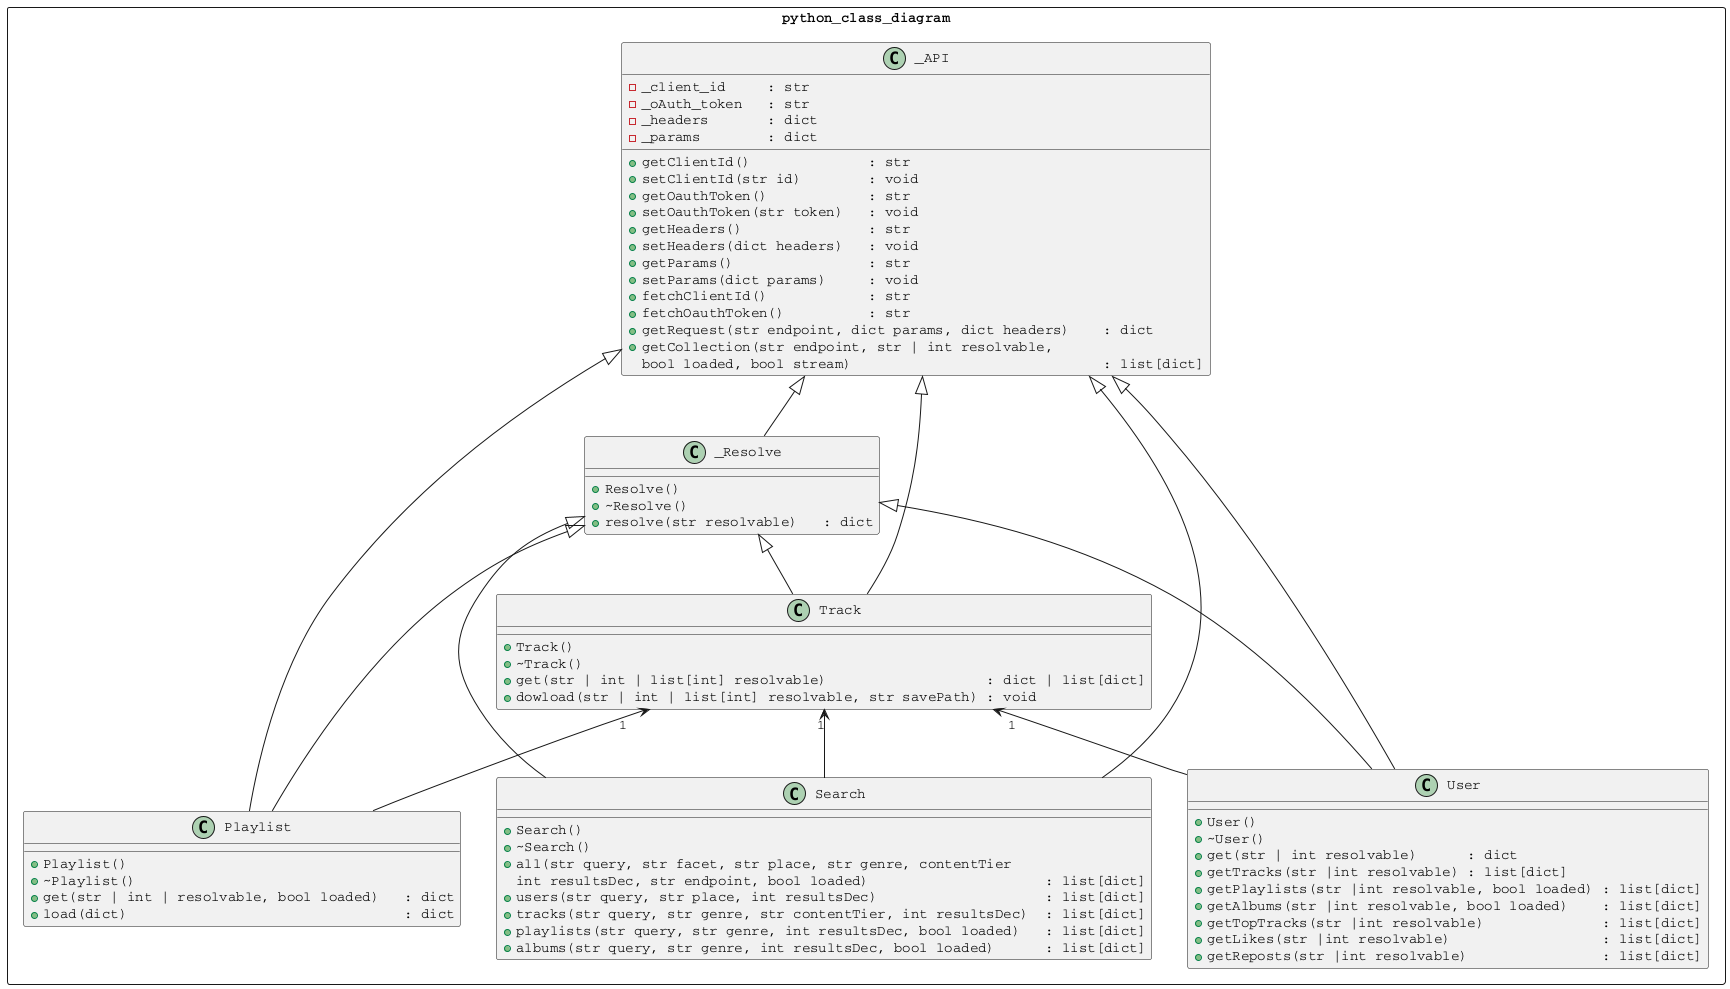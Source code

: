 @startuml scDiagram

skinparam backgroundColor transparent
skinparam defaultFontName courier
package python_class_diagram <<Rectangle>>{
    class _API{
        -_client_id     : str
        -_oAuth_token   : str
        -_headers       : dict
        -_params        : dict
        +getClientId()              : str
        +setClientId(str id)        : void
        +getOauthToken()            : str
        +setOauthToken(str token)   : void
        +getHeaders()               : str
        +setHeaders(dict headers)   : void
        +getParams()                : str
        +setParams(dict params)     : void
        +fetchClientId()            : str
        +fetchOauthToken()          : str
        +getRequest(str endpoint, dict params, dict headers)    : dict
        +getCollection(str endpoint, str | int resolvable, 
        bool loaded, bool stream)                              : list[dict]
    }
    class _Resolve{
        +Resolve()
        +~Resolve()
        +resolve(str resolvable)   : dict
    }
    class User{
        +User()
        +~User()                            
        +get(str | int resolvable)      : dict
        +getTracks(str |int resolvable) : list[dict]
        +getPlaylists(str |int resolvable, bool loaded) : list[dict]
        +getAlbums(str |int resolvable, bool loaded)    : list[dict]
        +getTopTracks(str |int resolvable)              : list[dict]
        +getLikes(str |int resolvable)                  : list[dict]
        +getReposts(str |int resolvable)                : list[dict]
    }
    class Track{
        +Track()
        +~Track()
        +get(str | int | list[int] resolvable)                   : dict | list[dict]
        +dowload(str | int | list[int] resolvable, str savePath) : void
    }
    class Playlist{
        +Playlist()
        +~Playlist()
        +get(str | int | resolvable, bool loaded)   : dict
        +load(dict)                                 : dict
    }
    class Search{
        +Search()
        +~Search()
        +all(str query, str facet, str place, str genre, contentTier
        int resultsDec, str endpoint, bool loaded)                     : list[dict]
        +users(str query, str place, int resultsDec)                    : list[dict]
        +tracks(str query, str genre, str contentTier, int resultsDec)  : list[dict]
        +playlists(str query, str genre, int resultsDec, bool loaded)   : list[dict] 
        +albums(str query, str genre, int resultsDec, bool loaded)      : list[dict] 
    }
    _API        <|-- _Resolve
    _API        <|-- User
    _Resolve    <|-- User
    Track     "1"<-- User
    _API        <|-- Track
    _Resolve    <|-- Track
    _API        <|-- Playlist
    Track     "1"<-- Playlist
    _Resolve    <|-- Playlist
    _API        <|-- Search
    Track     "1"<-- Search
    _Resolve    <|-- Search
}
@enduml